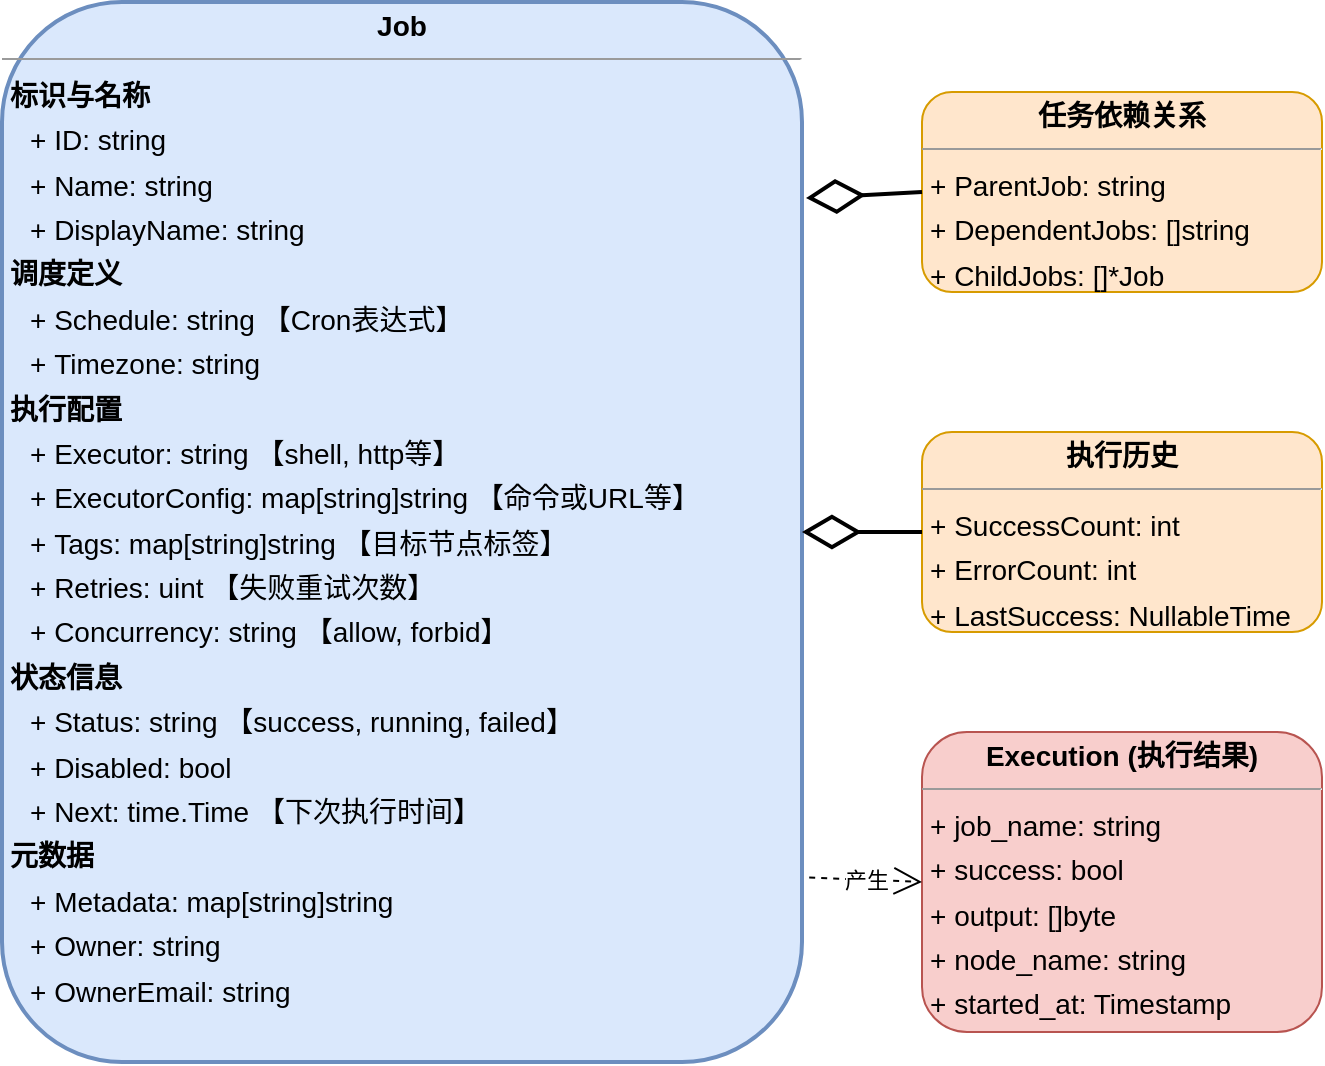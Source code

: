 <mxfile version="27.0.3">
  <diagram name="Job数据结构" id="PqTIlSyxcyXEVOrFBVIr">
    <mxGraphModel dx="677" dy="829" grid="0" gridSize="10" guides="1" tooltips="1" connect="1" arrows="1" fold="1" page="0" pageScale="1" pageWidth="850" pageHeight="1100" math="0" shadow="0">
      <root>
        <mxCell id="0" />
        <mxCell id="1" parent="0" />
        <mxCell id="qMycwdMJjsRmzumRevs1-34" value="&lt;p style=&quot;margin:0px;margin-top:4px;text-align:center;&quot;&gt;&lt;b&gt;Job&lt;/b&gt;&lt;/p&gt;&lt;hr size=&quot;1&quot;&gt;&lt;p style=&quot;margin:0 0 0 4px;line-height:1.6;&quot;&gt;&lt;b&gt;标识与名称&lt;/b&gt;&lt;/p&gt;&lt;p style=&quot;margin:0 0 0 14px;line-height:1.6;&quot;&gt;+ ID: string&lt;br&gt;+ Name: string&lt;br&gt;+ DisplayName: string&lt;/p&gt;&lt;p style=&quot;margin:0 0 0 4px;line-height:1.6;&quot;&gt;&lt;b&gt;调度定义&lt;/b&gt;&lt;/p&gt;&lt;p style=&quot;margin:0 0 0 14px;line-height:1.6;&quot;&gt;+ Schedule: string 【Cron表达式】&lt;br&gt;+ Timezone: string&lt;/p&gt;&lt;p style=&quot;margin:0 0 0 4px;line-height:1.6;&quot;&gt;&lt;b&gt;执行配置&lt;/b&gt;&lt;/p&gt;&lt;p style=&quot;margin:0 0 0 14px;line-height:1.6;&quot;&gt;+ Executor: string 【shell, http等】&lt;br&gt;+ ExecutorConfig: map[string]string 【命令或URL等】&lt;br&gt;+ Tags: map[string]string 【目标节点标签】&lt;br&gt;+ Retries: uint 【失败重试次数】&lt;br&gt;+ Concurrency: string 【allow, forbid】&lt;/p&gt;&lt;p style=&quot;margin:0 0 0 4px;line-height:1.6;&quot;&gt;&lt;b&gt;状态信息&lt;/b&gt;&lt;/p&gt;&lt;p style=&quot;margin:0 0 0 14px;line-height:1.6;&quot;&gt;+ Status: string 【success, running, failed】&lt;br&gt;+ Disabled: bool&lt;br&gt;+ Next: time.Time 【下次执行时间】&lt;/p&gt;&lt;p style=&quot;margin:0 0 0 4px;line-height:1.6;&quot;&gt;&lt;b&gt;元数据&lt;/b&gt;&lt;/p&gt;&lt;p style=&quot;margin:0 0 0 14px;line-height:1.6;&quot;&gt;+ Metadata: map[string]string&lt;br&gt;+ Owner: string&lt;br&gt;+ OwnerEmail: string&lt;/p&gt;" style="verticalAlign=top;align=left;overflow=fill;fontSize=14;fontFamily=Helvetica;html=1;rounded=1;shadow=0;comic=0;labelBackgroundColor=none;strokeWidth=2;fillColor=#dae8fc;strokeColor=#6c8ebf;" parent="1" vertex="1">
          <mxGeometry x="180" y="-55" width="400" height="530" as="geometry" />
        </mxCell>
        <mxCell id="qMycwdMJjsRmzumRevs1-35" value="&lt;p style=&quot;margin:0px;margin-top:4px;text-align:center;&quot;&gt;&lt;b&gt;任务依赖关系&lt;/b&gt;&lt;/p&gt;&lt;hr size=&quot;1&quot;&gt;&lt;p style=&quot;margin:0 0 0 4px;line-height:1.6;&quot;&gt;+ ParentJob: string&lt;br&gt;+ DependentJobs: []string&lt;br&gt;+ ChildJobs: []*Job&lt;/p&gt;" style="verticalAlign=top;align=left;overflow=fill;fontSize=14;fontFamily=Helvetica;html=1;rounded=1;shadow=0;comic=0;labelBackgroundColor=none;strokeWidth=1;fillColor=#ffe6cc;strokeColor=#d79b00;" parent="1" vertex="1">
          <mxGeometry x="640" y="-10" width="200" height="100" as="geometry" />
        </mxCell>
        <mxCell id="qMycwdMJjsRmzumRevs1-36" value="&lt;p style=&quot;margin:0px;margin-top:4px;text-align:center;&quot;&gt;&lt;b&gt;执行历史&lt;/b&gt;&lt;/p&gt;&lt;hr size=&quot;1&quot;&gt;&lt;p style=&quot;margin:0 0 0 4px;line-height:1.6;&quot;&gt;+ SuccessCount: int&lt;br&gt;+ ErrorCount: int&lt;br&gt;+ LastSuccess: NullableTime&lt;br&gt;+ LastError: NullableTime&lt;/p&gt;" style="verticalAlign=top;align=left;overflow=fill;fontSize=14;fontFamily=Helvetica;html=1;rounded=1;shadow=0;comic=0;labelBackgroundColor=none;strokeWidth=1;fillColor=#ffe6cc;strokeColor=#d79b00;" parent="1" vertex="1">
          <mxGeometry x="640" y="160" width="200" height="100" as="geometry" />
        </mxCell>
        <mxCell id="qMycwdMJjsRmzumRevs1-38" value="&lt;p style=&quot;margin:0px;margin-top:4px;text-align:center;&quot;&gt;&lt;b&gt;Execution (执行结果)&lt;/b&gt;&lt;/p&gt;&lt;hr size=&quot;1&quot;&gt;&lt;p style=&quot;margin:0 0 0 4px;line-height:1.6;&quot;&gt;+ job_name: string&lt;br&gt;+ success: bool&lt;br&gt;+ output: []byte&lt;br&gt;+ node_name: string&lt;br&gt;+ started_at: Timestamp&lt;br&gt;+ finished_at: Timestamp&lt;/p&gt;" style="verticalAlign=top;align=left;overflow=fill;fontSize=14;fontFamily=Helvetica;html=1;rounded=1;shadow=0;comic=0;labelBackgroundColor=none;strokeWidth=1;fillColor=#f8cecc;strokeColor=#b85450;" parent="1" vertex="1">
          <mxGeometry x="640" y="310" width="200" height="150" as="geometry" />
        </mxCell>
        <mxCell id="qMycwdMJjsRmzumRevs1-40" value="" style="endArrow=diamondThin;endFill=0;endSize=24;html=1;rounded=0;exitX=0;exitY=0.5;exitDx=0;exitDy=0;entryX=1.005;entryY=0.185;entryDx=0;entryDy=0;strokeWidth=2;entryPerimeter=0;" parent="1" source="qMycwdMJjsRmzumRevs1-35" target="qMycwdMJjsRmzumRevs1-34" edge="1">
          <mxGeometry width="160" relative="1" as="geometry">
            <mxPoint x="510" y="400" as="sourcePoint" />
            <mxPoint x="670" y="400" as="targetPoint" />
          </mxGeometry>
        </mxCell>
        <mxCell id="qMycwdMJjsRmzumRevs1-41" value="" style="endArrow=diamondThin;endFill=0;endSize=24;html=1;rounded=0;exitX=0;exitY=0.5;exitDx=0;exitDy=0;entryX=1;entryY=0.5;entryDx=0;entryDy=0;strokeWidth=2;" parent="1" source="qMycwdMJjsRmzumRevs1-36" target="qMycwdMJjsRmzumRevs1-34" edge="1">
          <mxGeometry width="160" relative="1" as="geometry">
            <mxPoint x="510" y="400" as="sourcePoint" />
            <mxPoint x="670" y="400" as="targetPoint" />
          </mxGeometry>
        </mxCell>
        <mxCell id="qMycwdMJjsRmzumRevs1-44" value="产生" style="endArrow=open;endFill=0;endSize=12;html=1;rounded=0;exitX=1.009;exitY=0.826;exitDx=0;exitDy=0;entryX=0;entryY=0.5;entryDx=0;entryDy=0;dashed=1;strokeWidth=1;exitPerimeter=0;" parent="1" source="qMycwdMJjsRmzumRevs1-34" target="qMycwdMJjsRmzumRevs1-38" edge="1">
          <mxGeometry width="160" relative="1" as="geometry">
            <mxPoint x="510" y="400" as="sourcePoint" />
            <mxPoint x="670" y="400" as="targetPoint" />
          </mxGeometry>
        </mxCell>
      </root>
    </mxGraphModel>
  </diagram>
</mxfile>
